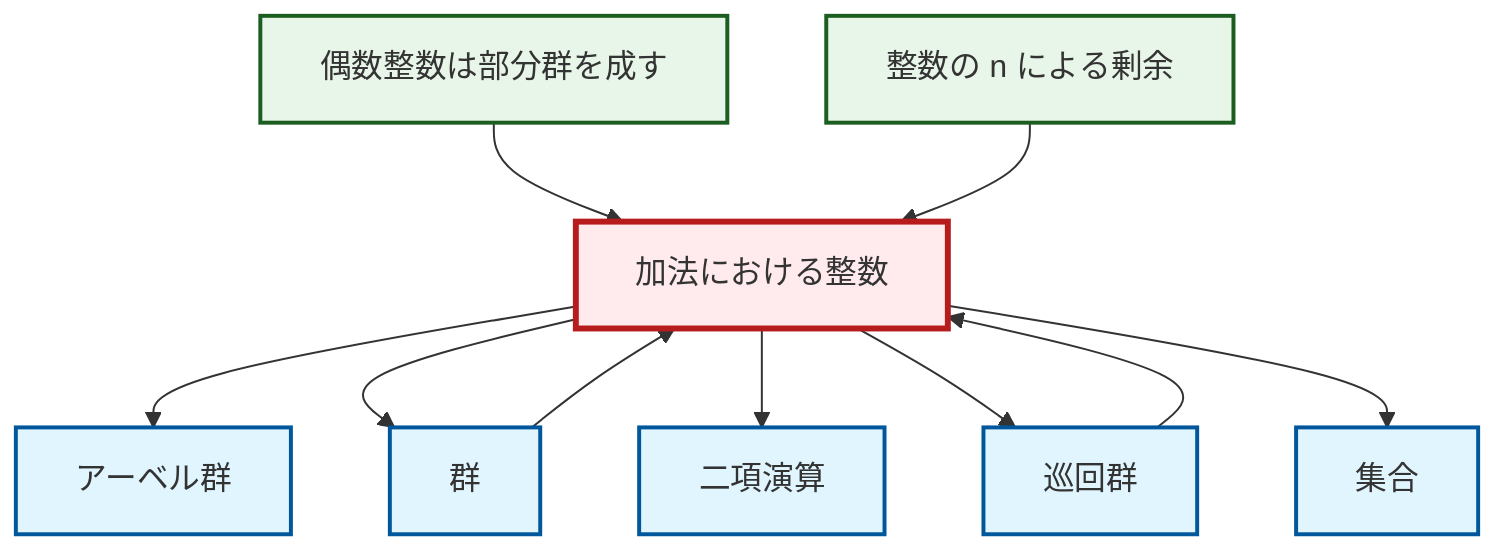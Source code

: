 graph TD
    classDef definition fill:#e1f5fe,stroke:#01579b,stroke-width:2px
    classDef theorem fill:#f3e5f5,stroke:#4a148c,stroke-width:2px
    classDef axiom fill:#fff3e0,stroke:#e65100,stroke-width:2px
    classDef example fill:#e8f5e9,stroke:#1b5e20,stroke-width:2px
    classDef current fill:#ffebee,stroke:#b71c1c,stroke-width:3px
    def-abelian-group["アーベル群"]:::definition
    ex-integers-addition["加法における整数"]:::example
    ex-even-integers-subgroup["偶数整数は部分群を成す"]:::example
    def-binary-operation["二項演算"]:::definition
    def-set["集合"]:::definition
    ex-quotient-integers-mod-n["整数の n による剰余"]:::example
    def-cyclic-group["巡回群"]:::definition
    def-group["群"]:::definition
    ex-integers-addition --> def-abelian-group
    ex-integers-addition --> def-group
    ex-even-integers-subgroup --> ex-integers-addition
    ex-integers-addition --> def-binary-operation
    def-cyclic-group --> ex-integers-addition
    def-group --> ex-integers-addition
    ex-quotient-integers-mod-n --> ex-integers-addition
    ex-integers-addition --> def-cyclic-group
    ex-integers-addition --> def-set
    class ex-integers-addition current